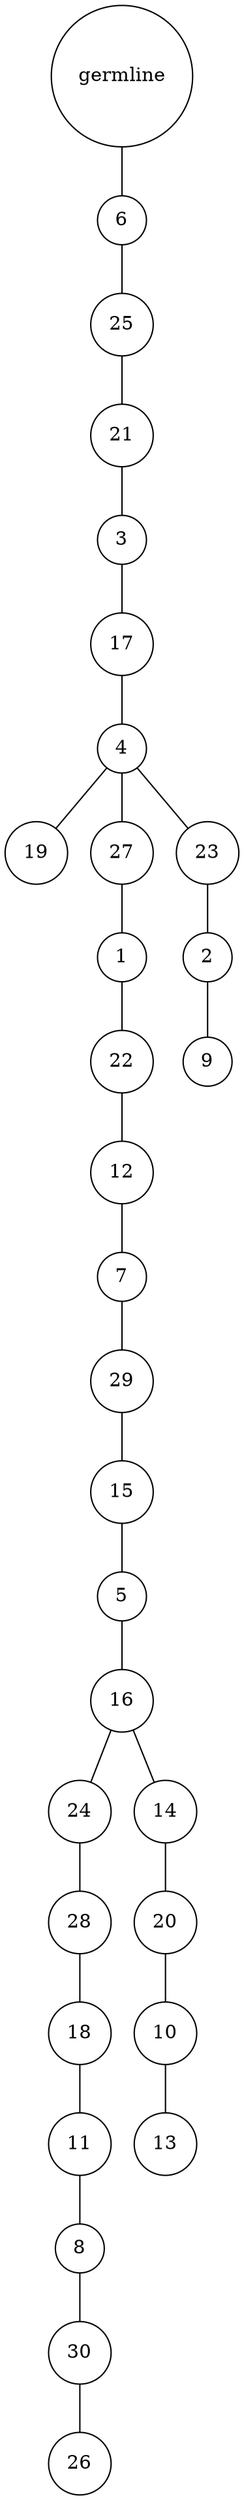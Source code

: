 graph {
	rankdir=UD;
	splines=line;
	node [shape=circle]
	"0x7f744f3954f0" [label="germline"];
	"0x7f744f395520" [label="6"];
	"0x7f744f3954f0" -- "0x7f744f395520" ;
	"0x7f744f395550" [label="25"];
	"0x7f744f395520" -- "0x7f744f395550" ;
	"0x7f744f395580" [label="21"];
	"0x7f744f395550" -- "0x7f744f395580" ;
	"0x7f744f3955b0" [label="3"];
	"0x7f744f395580" -- "0x7f744f3955b0" ;
	"0x7f744f3955e0" [label="17"];
	"0x7f744f3955b0" -- "0x7f744f3955e0" ;
	"0x7f744f395610" [label="4"];
	"0x7f744f3955e0" -- "0x7f744f395610" ;
	"0x7f744f395640" [label="19"];
	"0x7f744f395610" -- "0x7f744f395640" ;
	"0x7f744f395670" [label="27"];
	"0x7f744f395610" -- "0x7f744f395670" ;
	"0x7f744f3956a0" [label="1"];
	"0x7f744f395670" -- "0x7f744f3956a0" ;
	"0x7f744f3956d0" [label="22"];
	"0x7f744f3956a0" -- "0x7f744f3956d0" ;
	"0x7f744f395700" [label="12"];
	"0x7f744f3956d0" -- "0x7f744f395700" ;
	"0x7f744f395730" [label="7"];
	"0x7f744f395700" -- "0x7f744f395730" ;
	"0x7f744f395760" [label="29"];
	"0x7f744f395730" -- "0x7f744f395760" ;
	"0x7f744f395790" [label="15"];
	"0x7f744f395760" -- "0x7f744f395790" ;
	"0x7f744f3957c0" [label="5"];
	"0x7f744f395790" -- "0x7f744f3957c0" ;
	"0x7f744f3957f0" [label="16"];
	"0x7f744f3957c0" -- "0x7f744f3957f0" ;
	"0x7f744f395820" [label="24"];
	"0x7f744f3957f0" -- "0x7f744f395820" ;
	"0x7f744f395850" [label="28"];
	"0x7f744f395820" -- "0x7f744f395850" ;
	"0x7f744f395880" [label="18"];
	"0x7f744f395850" -- "0x7f744f395880" ;
	"0x7f744f3958b0" [label="11"];
	"0x7f744f395880" -- "0x7f744f3958b0" ;
	"0x7f744f3958e0" [label="8"];
	"0x7f744f3958b0" -- "0x7f744f3958e0" ;
	"0x7f744f395910" [label="30"];
	"0x7f744f3958e0" -- "0x7f744f395910" ;
	"0x7f744f395940" [label="26"];
	"0x7f744f395910" -- "0x7f744f395940" ;
	"0x7f744f395970" [label="14"];
	"0x7f744f3957f0" -- "0x7f744f395970" ;
	"0x7f744f3959a0" [label="20"];
	"0x7f744f395970" -- "0x7f744f3959a0" ;
	"0x7f744f3959d0" [label="10"];
	"0x7f744f3959a0" -- "0x7f744f3959d0" ;
	"0x7f744f395a00" [label="13"];
	"0x7f744f3959d0" -- "0x7f744f395a00" ;
	"0x7f744f395a30" [label="23"];
	"0x7f744f395610" -- "0x7f744f395a30" ;
	"0x7f744f395a60" [label="2"];
	"0x7f744f395a30" -- "0x7f744f395a60" ;
	"0x7f744f395a90" [label="9"];
	"0x7f744f395a60" -- "0x7f744f395a90" ;
}
